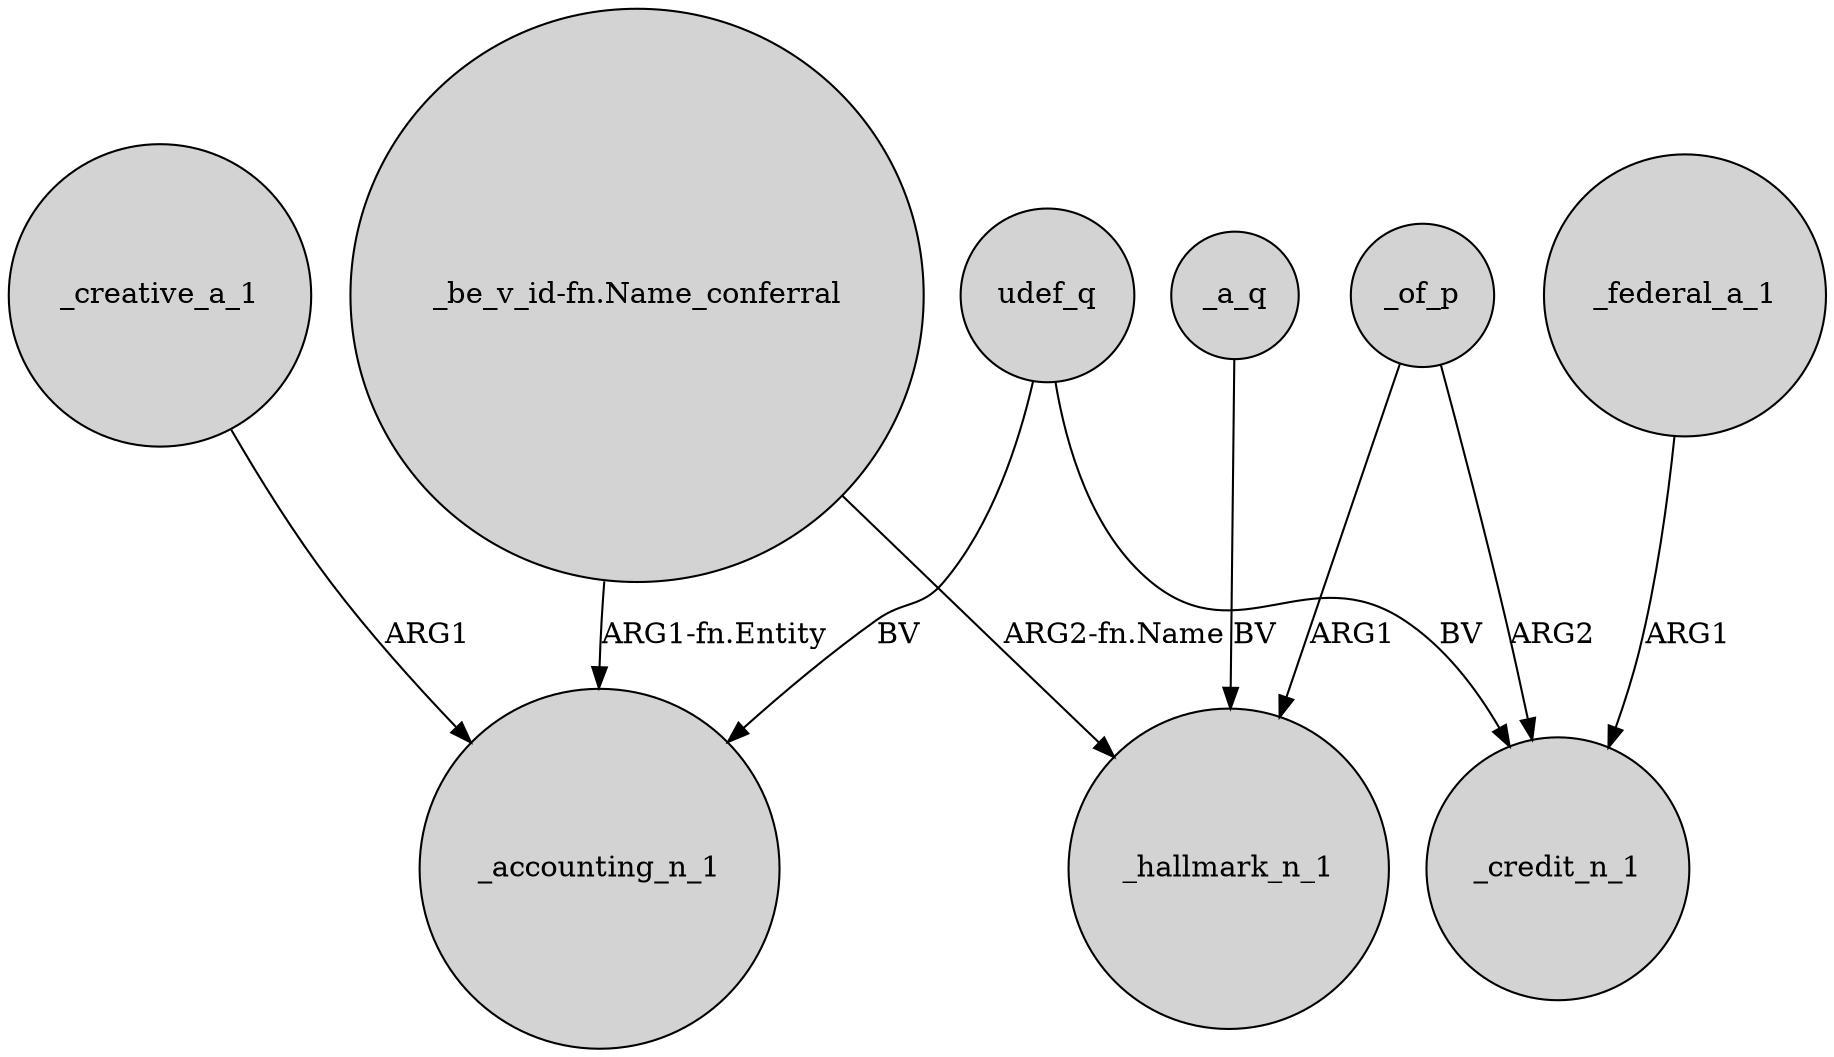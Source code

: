 digraph {
	node [shape=circle style=filled]
	udef_q -> _accounting_n_1 [label=BV]
	_a_q -> _hallmark_n_1 [label=BV]
	"_be_v_id-fn.Name_conferral" -> _accounting_n_1 [label="ARG1-fn.Entity"]
	_of_p -> _credit_n_1 [label=ARG2]
	_creative_a_1 -> _accounting_n_1 [label=ARG1]
	_of_p -> _hallmark_n_1 [label=ARG1]
	_federal_a_1 -> _credit_n_1 [label=ARG1]
	udef_q -> _credit_n_1 [label=BV]
	"_be_v_id-fn.Name_conferral" -> _hallmark_n_1 [label="ARG2-fn.Name"]
}
